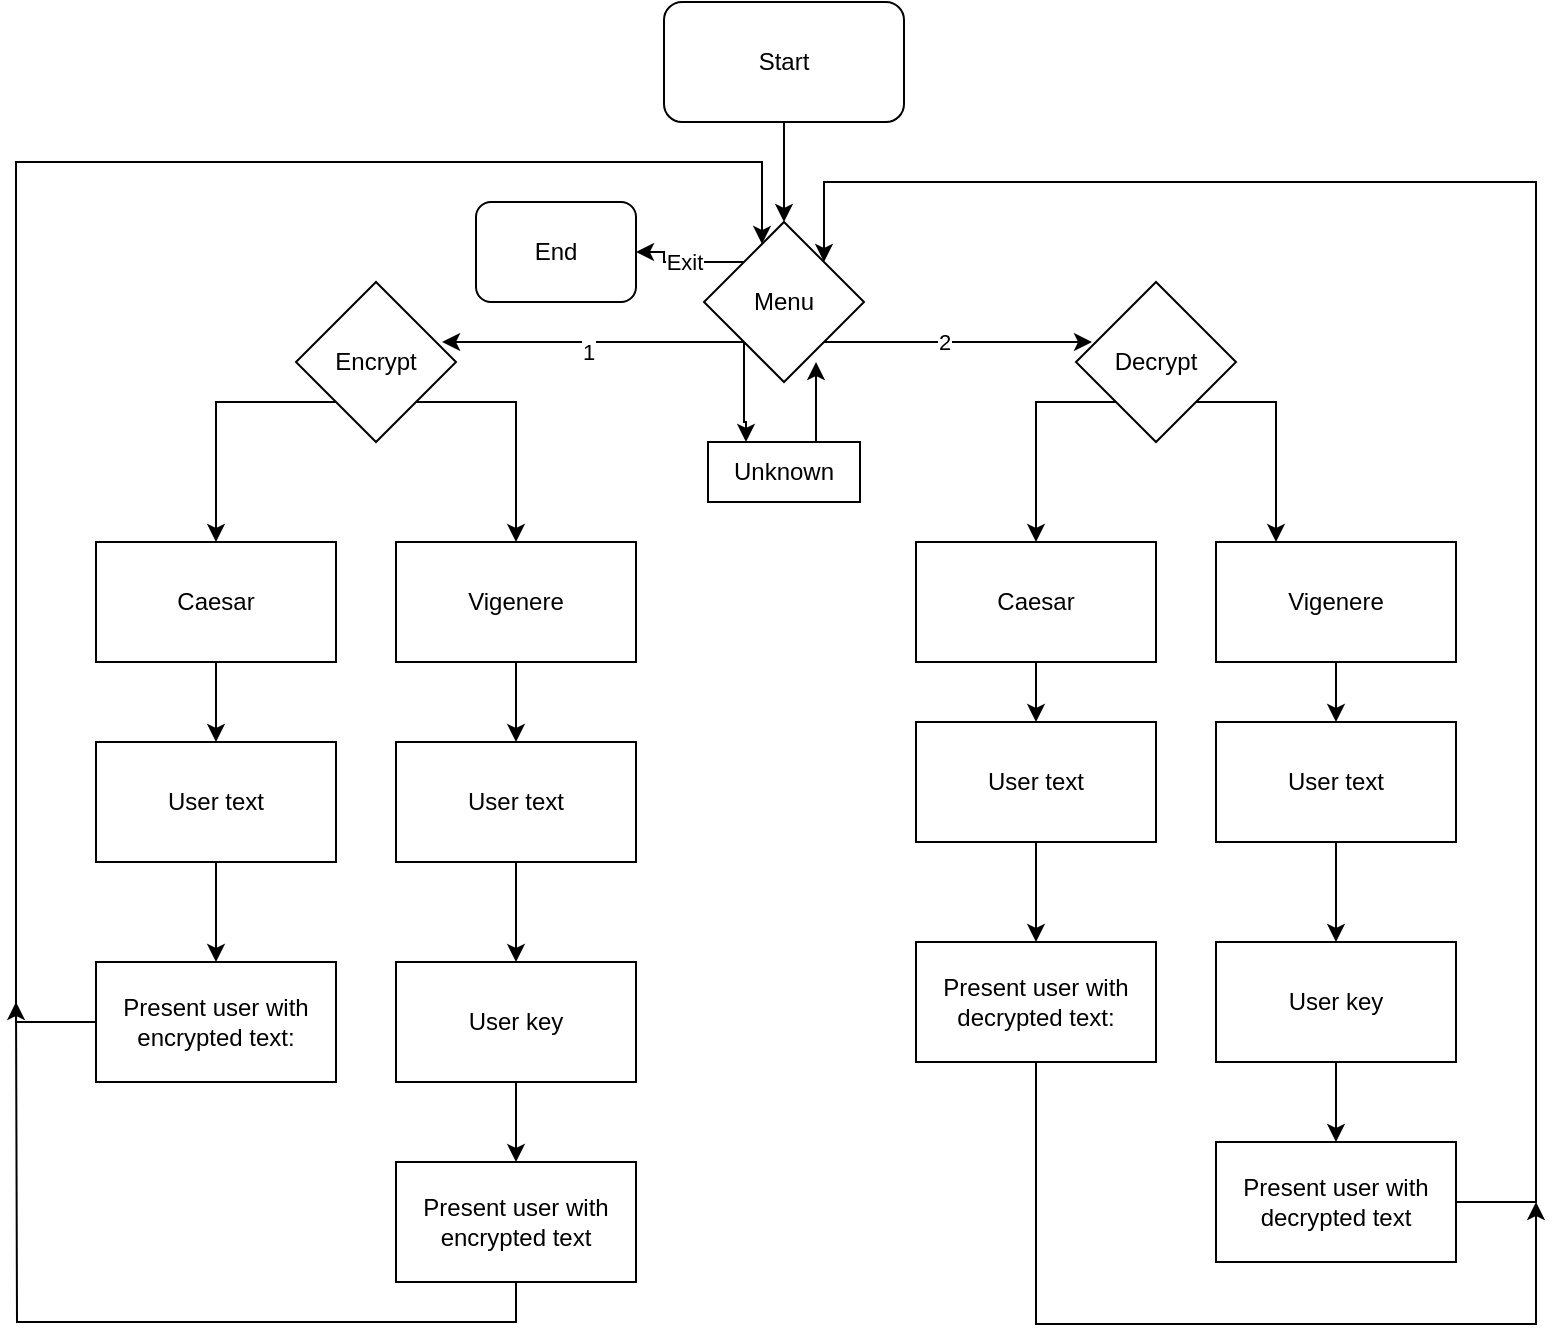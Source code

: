 <mxfile version="28.1.2">
  <diagram name="Side-1" id="FMCcvBdBYyl_ahmPA1IN">
    <mxGraphModel dx="1426" dy="2010" grid="1" gridSize="10" guides="1" tooltips="1" connect="1" arrows="1" fold="1" page="1" pageScale="1" pageWidth="827" pageHeight="1169" math="0" shadow="0">
      <root>
        <mxCell id="0" />
        <mxCell id="1" parent="0" />
        <mxCell id="VAKbw_D1ASkcfNDLAL3N-3" style="edgeStyle=orthogonalEdgeStyle;rounded=0;orthogonalLoop=1;jettySize=auto;html=1;exitX=0.5;exitY=1;exitDx=0;exitDy=0;entryX=0.5;entryY=0;entryDx=0;entryDy=0;" edge="1" parent="1" source="VAKbw_D1ASkcfNDLAL3N-1">
          <mxGeometry relative="1" as="geometry">
            <mxPoint x="414" y="-1030" as="targetPoint" />
          </mxGeometry>
        </mxCell>
        <mxCell id="VAKbw_D1ASkcfNDLAL3N-1" value="Start" style="rounded=1;whiteSpace=wrap;html=1;" vertex="1" parent="1">
          <mxGeometry x="354" y="-1140" width="120" height="60" as="geometry" />
        </mxCell>
        <mxCell id="VAKbw_D1ASkcfNDLAL3N-56" style="edgeStyle=orthogonalEdgeStyle;rounded=0;orthogonalLoop=1;jettySize=auto;html=1;exitX=0;exitY=0;exitDx=0;exitDy=0;entryX=1;entryY=0.5;entryDx=0;entryDy=0;" edge="1" parent="1" source="VAKbw_D1ASkcfNDLAL3N-6" target="VAKbw_D1ASkcfNDLAL3N-7">
          <mxGeometry relative="1" as="geometry" />
        </mxCell>
        <mxCell id="VAKbw_D1ASkcfNDLAL3N-57" value="Exit" style="edgeLabel;html=1;align=center;verticalAlign=middle;resizable=0;points=[];" vertex="1" connectable="0" parent="VAKbw_D1ASkcfNDLAL3N-56">
          <mxGeometry x="0.017" relative="1" as="geometry">
            <mxPoint as="offset" />
          </mxGeometry>
        </mxCell>
        <mxCell id="VAKbw_D1ASkcfNDLAL3N-60" style="edgeStyle=orthogonalEdgeStyle;rounded=0;orthogonalLoop=1;jettySize=auto;html=1;exitX=0;exitY=1;exitDx=0;exitDy=0;entryX=0.25;entryY=0;entryDx=0;entryDy=0;" edge="1" parent="1" source="VAKbw_D1ASkcfNDLAL3N-6" target="VAKbw_D1ASkcfNDLAL3N-14">
          <mxGeometry relative="1" as="geometry" />
        </mxCell>
        <mxCell id="VAKbw_D1ASkcfNDLAL3N-6" value="Menu" style="rhombus;whiteSpace=wrap;html=1;" vertex="1" parent="1">
          <mxGeometry x="374" y="-1030" width="80" height="80" as="geometry" />
        </mxCell>
        <mxCell id="VAKbw_D1ASkcfNDLAL3N-7" value="End" style="rounded=1;whiteSpace=wrap;html=1;" vertex="1" parent="1">
          <mxGeometry x="260" y="-1040" width="80" height="50" as="geometry" />
        </mxCell>
        <mxCell id="VAKbw_D1ASkcfNDLAL3N-21" style="edgeStyle=orthogonalEdgeStyle;rounded=0;orthogonalLoop=1;jettySize=auto;html=1;exitX=0;exitY=1;exitDx=0;exitDy=0;entryX=0.5;entryY=0;entryDx=0;entryDy=0;" edge="1" parent="1" source="VAKbw_D1ASkcfNDLAL3N-10" target="VAKbw_D1ASkcfNDLAL3N-19">
          <mxGeometry relative="1" as="geometry">
            <Array as="points">
              <mxPoint x="130" y="-940" />
            </Array>
          </mxGeometry>
        </mxCell>
        <mxCell id="VAKbw_D1ASkcfNDLAL3N-22" style="edgeStyle=orthogonalEdgeStyle;rounded=0;orthogonalLoop=1;jettySize=auto;html=1;exitX=1;exitY=1;exitDx=0;exitDy=0;entryX=0.5;entryY=0;entryDx=0;entryDy=0;" edge="1" parent="1" source="VAKbw_D1ASkcfNDLAL3N-10" target="VAKbw_D1ASkcfNDLAL3N-20">
          <mxGeometry relative="1" as="geometry">
            <Array as="points">
              <mxPoint x="280" y="-940" />
            </Array>
          </mxGeometry>
        </mxCell>
        <mxCell id="VAKbw_D1ASkcfNDLAL3N-10" value="Encrypt" style="rhombus;whiteSpace=wrap;html=1;" vertex="1" parent="1">
          <mxGeometry x="170" y="-1000" width="80" height="80" as="geometry" />
        </mxCell>
        <mxCell id="VAKbw_D1ASkcfNDLAL3N-27" style="edgeStyle=orthogonalEdgeStyle;rounded=0;orthogonalLoop=1;jettySize=auto;html=1;exitX=0;exitY=1;exitDx=0;exitDy=0;entryX=0.5;entryY=0;entryDx=0;entryDy=0;" edge="1" parent="1" source="VAKbw_D1ASkcfNDLAL3N-11" target="VAKbw_D1ASkcfNDLAL3N-25">
          <mxGeometry relative="1" as="geometry">
            <Array as="points">
              <mxPoint x="540" y="-940" />
            </Array>
          </mxGeometry>
        </mxCell>
        <mxCell id="VAKbw_D1ASkcfNDLAL3N-53" style="edgeStyle=orthogonalEdgeStyle;rounded=0;orthogonalLoop=1;jettySize=auto;html=1;exitX=1;exitY=1;exitDx=0;exitDy=0;entryX=0.25;entryY=0;entryDx=0;entryDy=0;" edge="1" parent="1" source="VAKbw_D1ASkcfNDLAL3N-11" target="VAKbw_D1ASkcfNDLAL3N-26">
          <mxGeometry relative="1" as="geometry">
            <Array as="points">
              <mxPoint x="660" y="-940" />
            </Array>
          </mxGeometry>
        </mxCell>
        <mxCell id="VAKbw_D1ASkcfNDLAL3N-11" value="Decrypt" style="rhombus;whiteSpace=wrap;html=1;" vertex="1" parent="1">
          <mxGeometry x="560" y="-1000" width="80" height="80" as="geometry" />
        </mxCell>
        <mxCell id="VAKbw_D1ASkcfNDLAL3N-12" style="edgeStyle=orthogonalEdgeStyle;rounded=0;orthogonalLoop=1;jettySize=auto;html=1;exitX=0;exitY=1;exitDx=0;exitDy=0;entryX=0.913;entryY=0.375;entryDx=0;entryDy=0;entryPerimeter=0;" edge="1" parent="1" source="VAKbw_D1ASkcfNDLAL3N-6" target="VAKbw_D1ASkcfNDLAL3N-10">
          <mxGeometry relative="1" as="geometry" />
        </mxCell>
        <mxCell id="VAKbw_D1ASkcfNDLAL3N-58" value="1" style="edgeLabel;html=1;align=center;verticalAlign=middle;resizable=0;points=[];" vertex="1" connectable="0" parent="VAKbw_D1ASkcfNDLAL3N-12">
          <mxGeometry x="0.033" y="5" relative="1" as="geometry">
            <mxPoint as="offset" />
          </mxGeometry>
        </mxCell>
        <mxCell id="VAKbw_D1ASkcfNDLAL3N-13" style="edgeStyle=orthogonalEdgeStyle;rounded=0;orthogonalLoop=1;jettySize=auto;html=1;exitX=1;exitY=1;exitDx=0;exitDy=0;entryX=0.1;entryY=0.375;entryDx=0;entryDy=0;entryPerimeter=0;" edge="1" parent="1" source="VAKbw_D1ASkcfNDLAL3N-6" target="VAKbw_D1ASkcfNDLAL3N-11">
          <mxGeometry relative="1" as="geometry" />
        </mxCell>
        <mxCell id="VAKbw_D1ASkcfNDLAL3N-59" value="2" style="edgeLabel;html=1;align=center;verticalAlign=middle;resizable=0;points=[];" vertex="1" connectable="0" parent="VAKbw_D1ASkcfNDLAL3N-13">
          <mxGeometry x="-0.104" relative="1" as="geometry">
            <mxPoint as="offset" />
          </mxGeometry>
        </mxCell>
        <mxCell id="VAKbw_D1ASkcfNDLAL3N-14" value="Unknown" style="rounded=0;whiteSpace=wrap;html=1;" vertex="1" parent="1">
          <mxGeometry x="376" y="-920" width="76" height="30" as="geometry" />
        </mxCell>
        <mxCell id="VAKbw_D1ASkcfNDLAL3N-30" style="edgeStyle=orthogonalEdgeStyle;rounded=0;orthogonalLoop=1;jettySize=auto;html=1;exitX=0.5;exitY=1;exitDx=0;exitDy=0;entryX=0.5;entryY=0;entryDx=0;entryDy=0;" edge="1" parent="1" source="VAKbw_D1ASkcfNDLAL3N-19" target="VAKbw_D1ASkcfNDLAL3N-29">
          <mxGeometry relative="1" as="geometry" />
        </mxCell>
        <mxCell id="VAKbw_D1ASkcfNDLAL3N-19" value="Caesar" style="rounded=0;whiteSpace=wrap;html=1;" vertex="1" parent="1">
          <mxGeometry x="70" y="-870" width="120" height="60" as="geometry" />
        </mxCell>
        <mxCell id="VAKbw_D1ASkcfNDLAL3N-37" value="" style="edgeStyle=orthogonalEdgeStyle;rounded=0;orthogonalLoop=1;jettySize=auto;html=1;" edge="1" parent="1" source="VAKbw_D1ASkcfNDLAL3N-20" target="VAKbw_D1ASkcfNDLAL3N-35">
          <mxGeometry relative="1" as="geometry" />
        </mxCell>
        <mxCell id="VAKbw_D1ASkcfNDLAL3N-20" value="Vigenere" style="rounded=0;whiteSpace=wrap;html=1;" vertex="1" parent="1">
          <mxGeometry x="220" y="-870" width="120" height="60" as="geometry" />
        </mxCell>
        <mxCell id="VAKbw_D1ASkcfNDLAL3N-55" value="" style="edgeStyle=orthogonalEdgeStyle;rounded=0;orthogonalLoop=1;jettySize=auto;html=1;" edge="1" parent="1" source="VAKbw_D1ASkcfNDLAL3N-25" target="VAKbw_D1ASkcfNDLAL3N-45">
          <mxGeometry relative="1" as="geometry" />
        </mxCell>
        <mxCell id="VAKbw_D1ASkcfNDLAL3N-25" value="Caesar" style="rounded=0;whiteSpace=wrap;html=1;" vertex="1" parent="1">
          <mxGeometry x="480" y="-870" width="120" height="60" as="geometry" />
        </mxCell>
        <mxCell id="VAKbw_D1ASkcfNDLAL3N-54" value="" style="edgeStyle=orthogonalEdgeStyle;rounded=0;orthogonalLoop=1;jettySize=auto;html=1;" edge="1" parent="1" source="VAKbw_D1ASkcfNDLAL3N-26" target="VAKbw_D1ASkcfNDLAL3N-48">
          <mxGeometry relative="1" as="geometry" />
        </mxCell>
        <mxCell id="VAKbw_D1ASkcfNDLAL3N-26" value="Vigenere" style="rounded=0;whiteSpace=wrap;html=1;" vertex="1" parent="1">
          <mxGeometry x="630" y="-870" width="120" height="60" as="geometry" />
        </mxCell>
        <mxCell id="VAKbw_D1ASkcfNDLAL3N-33" value="" style="edgeStyle=orthogonalEdgeStyle;rounded=0;orthogonalLoop=1;jettySize=auto;html=1;" edge="1" parent="1" source="VAKbw_D1ASkcfNDLAL3N-29" target="VAKbw_D1ASkcfNDLAL3N-31">
          <mxGeometry relative="1" as="geometry" />
        </mxCell>
        <mxCell id="VAKbw_D1ASkcfNDLAL3N-29" value="User text" style="rounded=0;whiteSpace=wrap;html=1;" vertex="1" parent="1">
          <mxGeometry x="70" y="-770" width="120" height="60" as="geometry" />
        </mxCell>
        <mxCell id="VAKbw_D1ASkcfNDLAL3N-34" style="edgeStyle=orthogonalEdgeStyle;rounded=0;orthogonalLoop=1;jettySize=auto;html=1;exitX=0.5;exitY=1;exitDx=0;exitDy=0;" edge="1" parent="1" target="VAKbw_D1ASkcfNDLAL3N-6">
          <mxGeometry relative="1" as="geometry">
            <mxPoint x="403.04" y="-1052" as="targetPoint" />
            <mxPoint x="130" y="-630" as="sourcePoint" />
            <Array as="points">
              <mxPoint x="30" y="-630" />
              <mxPoint x="30" y="-1060" />
              <mxPoint x="403" y="-1060" />
            </Array>
          </mxGeometry>
        </mxCell>
        <mxCell id="VAKbw_D1ASkcfNDLAL3N-31" value="Present user with encrypted text:" style="rounded=0;whiteSpace=wrap;html=1;" vertex="1" parent="1">
          <mxGeometry x="70" y="-660" width="120" height="60" as="geometry" />
        </mxCell>
        <mxCell id="VAKbw_D1ASkcfNDLAL3N-38" value="" style="edgeStyle=orthogonalEdgeStyle;rounded=0;orthogonalLoop=1;jettySize=auto;html=1;" edge="1" parent="1" source="VAKbw_D1ASkcfNDLAL3N-35" target="VAKbw_D1ASkcfNDLAL3N-36">
          <mxGeometry relative="1" as="geometry" />
        </mxCell>
        <mxCell id="VAKbw_D1ASkcfNDLAL3N-35" value="User text" style="rounded=0;whiteSpace=wrap;html=1;" vertex="1" parent="1">
          <mxGeometry x="220" y="-770" width="120" height="60" as="geometry" />
        </mxCell>
        <mxCell id="VAKbw_D1ASkcfNDLAL3N-42" style="edgeStyle=orthogonalEdgeStyle;rounded=0;orthogonalLoop=1;jettySize=auto;html=1;exitX=0.5;exitY=1;exitDx=0;exitDy=0;entryX=0.5;entryY=0;entryDx=0;entryDy=0;" edge="1" parent="1" source="VAKbw_D1ASkcfNDLAL3N-36" target="VAKbw_D1ASkcfNDLAL3N-41">
          <mxGeometry relative="1" as="geometry" />
        </mxCell>
        <mxCell id="VAKbw_D1ASkcfNDLAL3N-36" value="User key" style="rounded=0;whiteSpace=wrap;html=1;" vertex="1" parent="1">
          <mxGeometry x="220" y="-660" width="120" height="60" as="geometry" />
        </mxCell>
        <mxCell id="VAKbw_D1ASkcfNDLAL3N-43" style="edgeStyle=orthogonalEdgeStyle;rounded=0;orthogonalLoop=1;jettySize=auto;html=1;exitX=0.5;exitY=1;exitDx=0;exitDy=0;" edge="1" parent="1" source="VAKbw_D1ASkcfNDLAL3N-41">
          <mxGeometry relative="1" as="geometry">
            <mxPoint x="30" y="-640" as="targetPoint" />
          </mxGeometry>
        </mxCell>
        <mxCell id="VAKbw_D1ASkcfNDLAL3N-41" value="Present user with encrypted text" style="rounded=0;whiteSpace=wrap;html=1;" vertex="1" parent="1">
          <mxGeometry x="220" y="-560" width="120" height="60" as="geometry" />
        </mxCell>
        <mxCell id="VAKbw_D1ASkcfNDLAL3N-44" value="" style="edgeStyle=orthogonalEdgeStyle;rounded=0;orthogonalLoop=1;jettySize=auto;html=1;" edge="1" parent="1" source="VAKbw_D1ASkcfNDLAL3N-45" target="VAKbw_D1ASkcfNDLAL3N-46">
          <mxGeometry relative="1" as="geometry" />
        </mxCell>
        <mxCell id="VAKbw_D1ASkcfNDLAL3N-45" value="User text" style="rounded=0;whiteSpace=wrap;html=1;" vertex="1" parent="1">
          <mxGeometry x="480" y="-780" width="120" height="60" as="geometry" />
        </mxCell>
        <mxCell id="VAKbw_D1ASkcfNDLAL3N-63" style="edgeStyle=orthogonalEdgeStyle;rounded=0;orthogonalLoop=1;jettySize=auto;html=1;exitX=0.5;exitY=1;exitDx=0;exitDy=0;" edge="1" parent="1" source="VAKbw_D1ASkcfNDLAL3N-46">
          <mxGeometry relative="1" as="geometry">
            <mxPoint x="790" y="-540" as="targetPoint" />
            <Array as="points">
              <mxPoint x="540" y="-479" />
            </Array>
          </mxGeometry>
        </mxCell>
        <mxCell id="VAKbw_D1ASkcfNDLAL3N-46" value="Present user with decrypted text:" style="rounded=0;whiteSpace=wrap;html=1;" vertex="1" parent="1">
          <mxGeometry x="480" y="-670" width="120" height="60" as="geometry" />
        </mxCell>
        <mxCell id="VAKbw_D1ASkcfNDLAL3N-47" value="" style="edgeStyle=orthogonalEdgeStyle;rounded=0;orthogonalLoop=1;jettySize=auto;html=1;" edge="1" parent="1" source="VAKbw_D1ASkcfNDLAL3N-48" target="VAKbw_D1ASkcfNDLAL3N-50">
          <mxGeometry relative="1" as="geometry" />
        </mxCell>
        <mxCell id="VAKbw_D1ASkcfNDLAL3N-48" value="User text" style="rounded=0;whiteSpace=wrap;html=1;" vertex="1" parent="1">
          <mxGeometry x="630" y="-780" width="120" height="60" as="geometry" />
        </mxCell>
        <mxCell id="VAKbw_D1ASkcfNDLAL3N-49" style="edgeStyle=orthogonalEdgeStyle;rounded=0;orthogonalLoop=1;jettySize=auto;html=1;exitX=0.5;exitY=1;exitDx=0;exitDy=0;entryX=0.5;entryY=0;entryDx=0;entryDy=0;" edge="1" parent="1" source="VAKbw_D1ASkcfNDLAL3N-50" target="VAKbw_D1ASkcfNDLAL3N-51">
          <mxGeometry relative="1" as="geometry" />
        </mxCell>
        <mxCell id="VAKbw_D1ASkcfNDLAL3N-50" value="User key" style="rounded=0;whiteSpace=wrap;html=1;" vertex="1" parent="1">
          <mxGeometry x="630" y="-670" width="120" height="60" as="geometry" />
        </mxCell>
        <mxCell id="VAKbw_D1ASkcfNDLAL3N-62" style="edgeStyle=orthogonalEdgeStyle;rounded=0;orthogonalLoop=1;jettySize=auto;html=1;exitX=1;exitY=0.5;exitDx=0;exitDy=0;entryX=1;entryY=0;entryDx=0;entryDy=0;" edge="1" parent="1" source="VAKbw_D1ASkcfNDLAL3N-51" target="VAKbw_D1ASkcfNDLAL3N-6">
          <mxGeometry relative="1" as="geometry">
            <Array as="points">
              <mxPoint x="790" y="-540" />
              <mxPoint x="790" y="-1050" />
              <mxPoint x="434" y="-1050" />
            </Array>
          </mxGeometry>
        </mxCell>
        <mxCell id="VAKbw_D1ASkcfNDLAL3N-51" value="Present user with decrypted text" style="rounded=0;whiteSpace=wrap;html=1;" vertex="1" parent="1">
          <mxGeometry x="630" y="-570" width="120" height="60" as="geometry" />
        </mxCell>
        <mxCell id="VAKbw_D1ASkcfNDLAL3N-61" style="edgeStyle=orthogonalEdgeStyle;rounded=0;orthogonalLoop=1;jettySize=auto;html=1;exitX=0.75;exitY=0;exitDx=0;exitDy=0;entryX=0.7;entryY=0.875;entryDx=0;entryDy=0;entryPerimeter=0;" edge="1" parent="1" source="VAKbw_D1ASkcfNDLAL3N-14" target="VAKbw_D1ASkcfNDLAL3N-6">
          <mxGeometry relative="1" as="geometry">
            <Array as="points">
              <mxPoint x="430" y="-920" />
            </Array>
          </mxGeometry>
        </mxCell>
      </root>
    </mxGraphModel>
  </diagram>
</mxfile>
